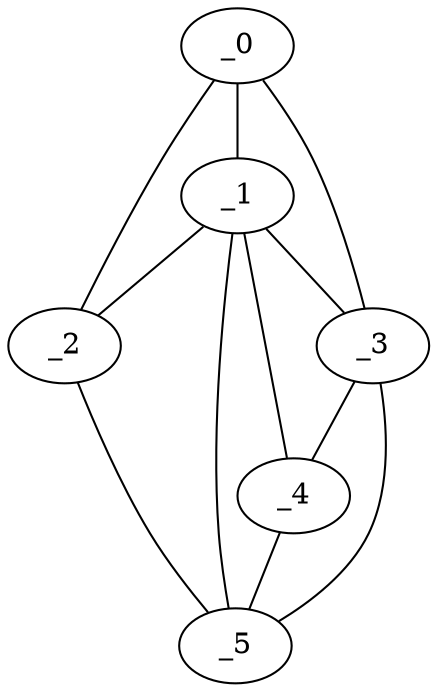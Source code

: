 graph "obj12__75.gxl" {
	_0	 [x=39,
		y=6];
	_1	 [x=82,
		y=79];
	_0 -- _1	 [valence=2];
	_2	 [x=84,
		y=2];
	_0 -- _2	 [valence=1];
	_3	 [x=85,
		y=119];
	_0 -- _3	 [valence=1];
	_1 -- _2	 [valence=2];
	_1 -- _3	 [valence=2];
	_4	 [x=88,
		y=79];
	_1 -- _4	 [valence=2];
	_5	 [x=102,
		y=75];
	_1 -- _5	 [valence=1];
	_2 -- _5	 [valence=1];
	_3 -- _4	 [valence=1];
	_3 -- _5	 [valence=1];
	_4 -- _5	 [valence=2];
}
